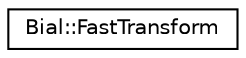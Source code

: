 digraph "Graphical Class Hierarchy"
{
  edge [fontname="Helvetica",fontsize="10",labelfontname="Helvetica",labelfontsize="10"];
  node [fontname="Helvetica",fontsize="10",shape=record];
  rankdir="LR";
  Node1 [label="Bial::FastTransform",height=0.2,width=0.4,color="black", fillcolor="white", style="filled",URL="$group__render__geom.html#class_bial_1_1_fast_transform"];
}
